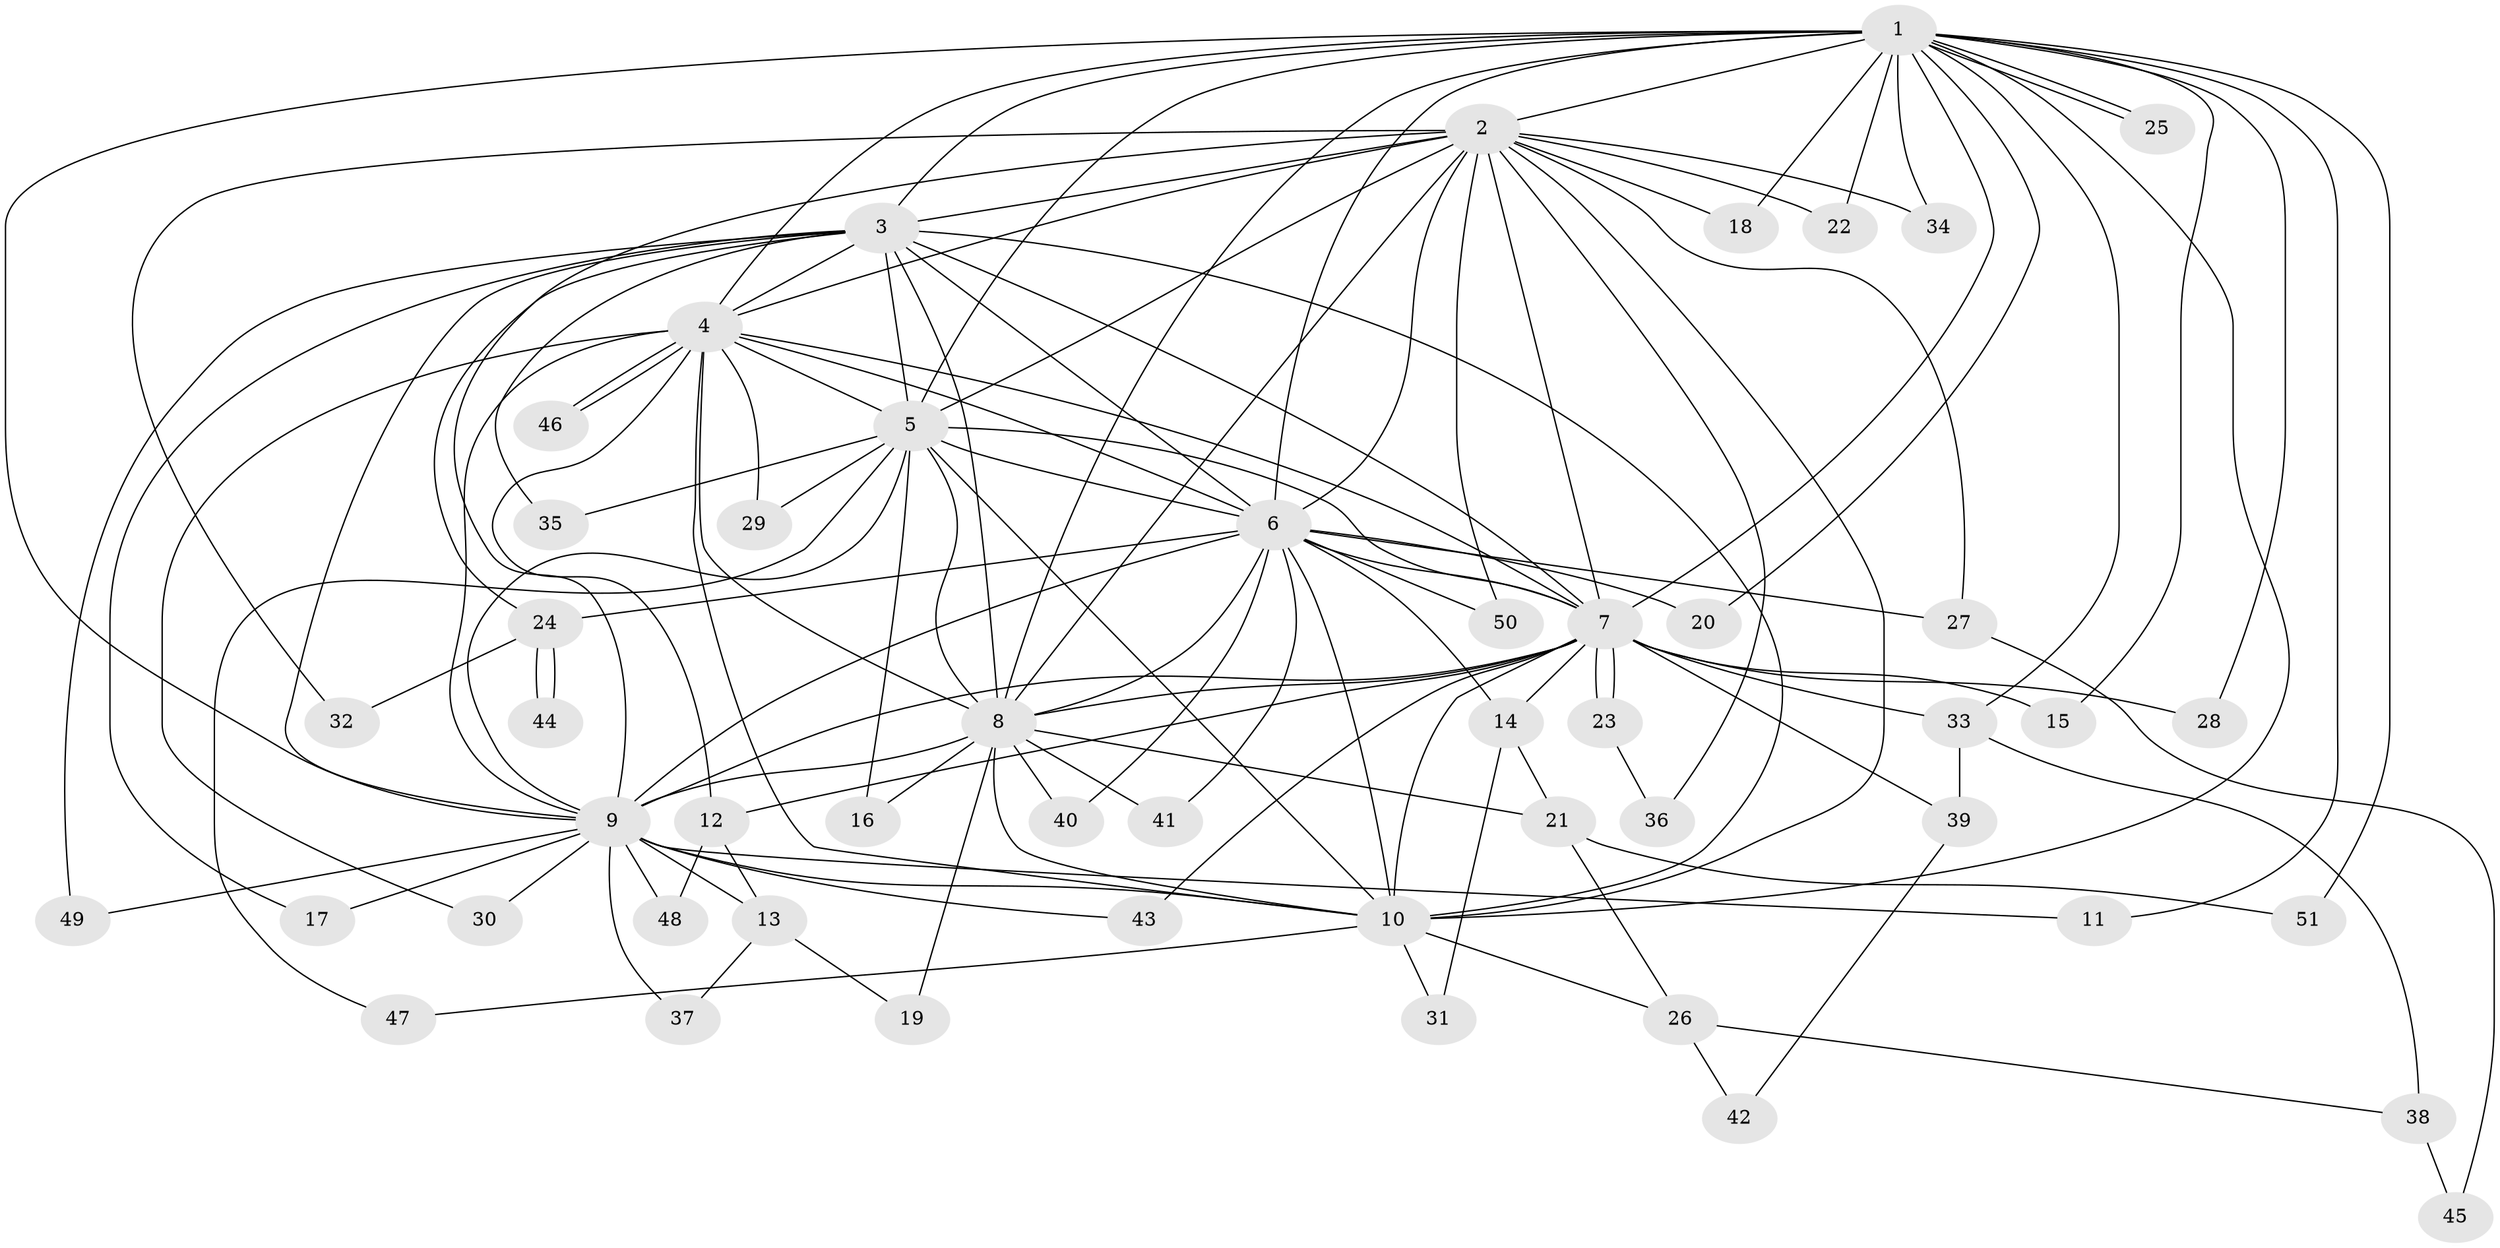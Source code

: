 // coarse degree distribution, {1: 0.8666666666666667, 8: 0.06666666666666667, 7: 0.06666666666666667}
// Generated by graph-tools (version 1.1) at 2025/48/03/04/25 21:48:49]
// undirected, 51 vertices, 127 edges
graph export_dot {
graph [start="1"]
  node [color=gray90,style=filled];
  1;
  2;
  3;
  4;
  5;
  6;
  7;
  8;
  9;
  10;
  11;
  12;
  13;
  14;
  15;
  16;
  17;
  18;
  19;
  20;
  21;
  22;
  23;
  24;
  25;
  26;
  27;
  28;
  29;
  30;
  31;
  32;
  33;
  34;
  35;
  36;
  37;
  38;
  39;
  40;
  41;
  42;
  43;
  44;
  45;
  46;
  47;
  48;
  49;
  50;
  51;
  1 -- 2;
  1 -- 3;
  1 -- 4;
  1 -- 5;
  1 -- 6;
  1 -- 7;
  1 -- 8;
  1 -- 9;
  1 -- 10;
  1 -- 11;
  1 -- 15;
  1 -- 18;
  1 -- 20;
  1 -- 22;
  1 -- 25;
  1 -- 25;
  1 -- 28;
  1 -- 33;
  1 -- 34;
  1 -- 51;
  2 -- 3;
  2 -- 4;
  2 -- 5;
  2 -- 6;
  2 -- 7;
  2 -- 8;
  2 -- 9;
  2 -- 10;
  2 -- 18;
  2 -- 22;
  2 -- 27;
  2 -- 32;
  2 -- 34;
  2 -- 36;
  2 -- 50;
  3 -- 4;
  3 -- 5;
  3 -- 6;
  3 -- 7;
  3 -- 8;
  3 -- 9;
  3 -- 10;
  3 -- 17;
  3 -- 24;
  3 -- 35;
  3 -- 49;
  4 -- 5;
  4 -- 6;
  4 -- 7;
  4 -- 8;
  4 -- 9;
  4 -- 10;
  4 -- 12;
  4 -- 29;
  4 -- 30;
  4 -- 46;
  4 -- 46;
  5 -- 6;
  5 -- 7;
  5 -- 8;
  5 -- 9;
  5 -- 10;
  5 -- 16;
  5 -- 29;
  5 -- 35;
  5 -- 47;
  6 -- 7;
  6 -- 8;
  6 -- 9;
  6 -- 10;
  6 -- 14;
  6 -- 20;
  6 -- 24;
  6 -- 27;
  6 -- 40;
  6 -- 41;
  6 -- 50;
  7 -- 8;
  7 -- 9;
  7 -- 10;
  7 -- 12;
  7 -- 14;
  7 -- 15;
  7 -- 23;
  7 -- 23;
  7 -- 28;
  7 -- 33;
  7 -- 39;
  7 -- 43;
  8 -- 9;
  8 -- 10;
  8 -- 16;
  8 -- 19;
  8 -- 21;
  8 -- 40;
  8 -- 41;
  9 -- 10;
  9 -- 11;
  9 -- 13;
  9 -- 17;
  9 -- 30;
  9 -- 37;
  9 -- 43;
  9 -- 48;
  9 -- 49;
  10 -- 26;
  10 -- 31;
  10 -- 47;
  12 -- 13;
  12 -- 48;
  13 -- 19;
  13 -- 37;
  14 -- 21;
  14 -- 31;
  21 -- 26;
  21 -- 51;
  23 -- 36;
  24 -- 32;
  24 -- 44;
  24 -- 44;
  26 -- 38;
  26 -- 42;
  27 -- 45;
  33 -- 38;
  33 -- 39;
  38 -- 45;
  39 -- 42;
}
